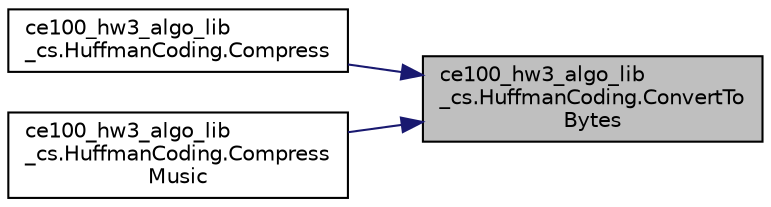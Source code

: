 digraph "ce100_hw3_algo_lib_cs.HuffmanCoding.ConvertToBytes"
{
 // INTERACTIVE_SVG=YES
 // LATEX_PDF_SIZE
  edge [fontname="Helvetica",fontsize="10",labelfontname="Helvetica",labelfontsize="10"];
  node [fontname="Helvetica",fontsize="10",shape=record];
  rankdir="RL";
  Node1 [label="ce100_hw3_algo_lib\l_cs.HuffmanCoding.ConvertTo\lBytes",height=0.2,width=0.4,color="black", fillcolor="grey75", style="filled", fontcolor="black",tooltip=" "];
  Node1 -> Node2 [dir="back",color="midnightblue",fontsize="10",style="solid",fontname="Helvetica"];
  Node2 [label="ce100_hw3_algo_lib\l_cs.HuffmanCoding.Compress",height=0.2,width=0.4,color="black", fillcolor="white", style="filled",URL="$db/db2/a00020.html#a9ee06d4149a24953729761d439dcba5b",tooltip=" "];
  Node1 -> Node3 [dir="back",color="midnightblue",fontsize="10",style="solid",fontname="Helvetica"];
  Node3 [label="ce100_hw3_algo_lib\l_cs.HuffmanCoding.Compress\lMusic",height=0.2,width=0.4,color="black", fillcolor="white", style="filled",URL="$db/db2/a00020.html#a1a9b80d2bbca1af8427d8f52b784f506",tooltip=" "];
}
